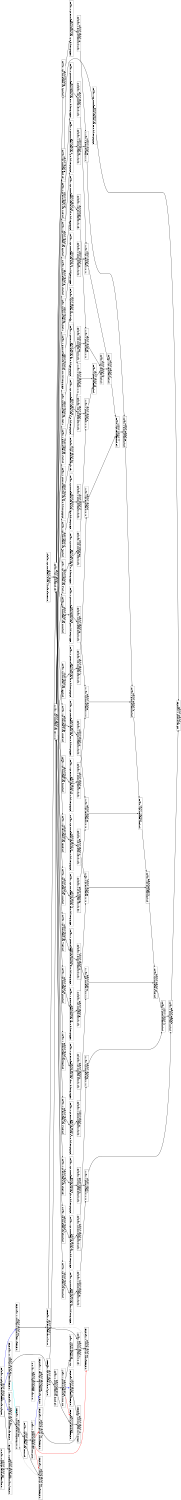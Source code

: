 digraph Region_18 {
	graph [ nslimit = "1000.0",
	orientation = landscape,
		center = true,
	page = "8.5,11",
	compound=true,
	size = "10,7.5" ] ;
"Op_110" [ fontname = "Helvetica" shape = box, label = " LOOPSTART C=0x16383BB=for.cond26.preheader HyIns=LOADB,
110, ASAP=0, ALAP=0"]
"Op_121" [ fontname = "Helvetica" shape = box, label = " STORESTART C=0x16383BB=for.cond26.preheader HyIns=STOREB,
121, ASAP=1, ALAP=19"]
"Op_122" [ fontname = "Helvetica" shape = box, label = " MOVC C=0x0BB=for.cond26.preheader HyIns=MOVC,
122, ASAP=0, ALAP=18"]
"Op_20119" [ fontname = "Helvetica" shape = box, label = " LOOPEXIT C=0x16382BB=for.cond.cleanup28 HyIns=STOREB,
20119, ASAP=5, ALAP=19"]
"Op_20120" [ fontname = "Helvetica" shape = box, label = " MOVC C=0x1BB=for.cond.cleanup28 HyIns=MOVC,
20120, ASAP=0, ALAP=18"]
"Op_0" [ fontname = "Helvetica" shape = box, label = " phi div_47_i.0272 BB=for.body29 HyIns=SELECT,
0, ASAP=2, ALAP=2"]
"Op_1" [ fontname = "Helvetica" shape = box, label = " add div_47_i.1 BB=for.body29 HyIns=ADD,
1, ASAP=6, ALAP=18"]
"Op_2" [ fontname = "Helvetica" shape = box, label = " add add BB=for.body29 HyIns=ADD,
2, ASAP=3, ALAP=3"]
"Op_3" [ fontname = "Helvetica" shape = box, label = " OutLoopLOAD C=0x8474 C=0x8474BB=for.body29 HyIns=LOAD,
3, ASAP=0, ALAP=2"]
"Op_4" [ fontname = "Helvetica" shape = box, label = " add add168  C=0x84BB=for.body29 HyIns=ADD,
4, ASAP=4, ALAP=14"]
"Op_5" [ fontname = "Helvetica" shape = box, label = " getelementptr arrayidx169  C=0x11a C=0x11aBB=for.body29 HyIns=ADD,
5, ASAP=5, ALAP=15"]
"Op_6" [ fontname = "Helvetica" shape = box, label = " load manupa23 BB=for.body29 HyIns=LOADB,
6, ASAP=6, ALAP=16"]
"Op_7" [ fontname = "Helvetica" shape = box, label = " mul mul171 BB=for.body29 HyIns=MUL,
7, ASAP=7, ALAP=17"]
"Op_8" [ fontname = "Helvetica" shape = box, label = " add add172 BB=for.body29 HyIns=ADD,
8, ASAP=18, ALAP=18"]
"Op_9" [ fontname = "Helvetica" shape = box, label = " store  BB=for.body29 HyIns=STOREB,
9, ASAP=19, ALAP=19"]
"Op_10" [ fontname = "Helvetica" shape = box, label = " add add156  C=0x78BB=for.body29 HyIns=ADD,
10, ASAP=4, ALAP=13"]
"Op_11" [ fontname = "Helvetica" shape = box, label = " getelementptr arrayidx157  C=0x11a C=0x11aBB=for.body29 HyIns=ADD,
11, ASAP=5, ALAP=14"]
"Op_12" [ fontname = "Helvetica" shape = box, label = " load manupa21 BB=for.body29 HyIns=LOADB,
12, ASAP=6, ALAP=15"]
"Op_13" [ fontname = "Helvetica" shape = box, label = " mul mul159 BB=for.body29 HyIns=MUL,
13, ASAP=7, ALAP=16"]
"Op_14" [ fontname = "Helvetica" shape = box, label = " add add160 BB=for.body29 HyIns=ADD,
14, ASAP=17, ALAP=17"]
"Op_15" [ fontname = "Helvetica" shape = box, label = " add add144  C=0x6cBB=for.body29 HyIns=ADD,
15, ASAP=4, ALAP=12"]
"Op_16" [ fontname = "Helvetica" shape = box, label = " getelementptr arrayidx145  C=0x11a C=0x11aBB=for.body29 HyIns=ADD,
16, ASAP=5, ALAP=13"]
"Op_17" [ fontname = "Helvetica" shape = box, label = " load manupa19 BB=for.body29 HyIns=LOADB,
17, ASAP=6, ALAP=14"]
"Op_18" [ fontname = "Helvetica" shape = box, label = " mul mul147 BB=for.body29 HyIns=MUL,
18, ASAP=7, ALAP=15"]
"Op_19" [ fontname = "Helvetica" shape = box, label = " add add148 BB=for.body29 HyIns=ADD,
19, ASAP=16, ALAP=16"]
"Op_35" [ fontname = "Helvetica" shape = box, label = " add add96  C=0x3cBB=for.body29 HyIns=ADD,
35, ASAP=4, ALAP=8"]
"Op_20" [ fontname = "Helvetica" shape = box, label = " add add132  C=0x60BB=for.body29 HyIns=ADD,
20, ASAP=4, ALAP=11"]
"Op_21" [ fontname = "Helvetica" shape = box, label = " getelementptr arrayidx133  C=0x11a C=0x11aBB=for.body29 HyIns=ADD,
21, ASAP=5, ALAP=12"]
"Op_22" [ fontname = "Helvetica" shape = box, label = " load manupa17 BB=for.body29 HyIns=LOADB,
22, ASAP=6, ALAP=13"]
"Op_23" [ fontname = "Helvetica" shape = box, label = " mul mul135 BB=for.body29 HyIns=MUL,
23, ASAP=7, ALAP=14"]
"Op_24" [ fontname = "Helvetica" shape = box, label = " add add136 BB=for.body29 HyIns=ADD,
24, ASAP=15, ALAP=15"]
"Op_25" [ fontname = "Helvetica" shape = box, label = " add add120  C=0x54BB=for.body29 HyIns=ADD,
25, ASAP=4, ALAP=10"]
"Op_26" [ fontname = "Helvetica" shape = box, label = " getelementptr arrayidx121  C=0x11a C=0x11aBB=for.body29 HyIns=ADD,
26, ASAP=5, ALAP=11"]
"Op_27" [ fontname = "Helvetica" shape = box, label = " load manupa15 BB=for.body29 HyIns=LOADB,
27, ASAP=6, ALAP=12"]
"Op_28" [ fontname = "Helvetica" shape = box, label = " mul mul123 BB=for.body29 HyIns=MUL,
28, ASAP=7, ALAP=13"]
"Op_29" [ fontname = "Helvetica" shape = box, label = " add add124 BB=for.body29 HyIns=ADD,
29, ASAP=14, ALAP=14"]
"Op_30" [ fontname = "Helvetica" shape = box, label = " add add108  C=0x48BB=for.body29 HyIns=ADD,
30, ASAP=4, ALAP=9"]
"Op_31" [ fontname = "Helvetica" shape = box, label = " getelementptr arrayidx109  C=0x11a C=0x11aBB=for.body29 HyIns=ADD,
31, ASAP=5, ALAP=10"]
"Op_32" [ fontname = "Helvetica" shape = box, label = " load manupa13 BB=for.body29 HyIns=LOADB,
32, ASAP=6, ALAP=11"]
"Op_33" [ fontname = "Helvetica" shape = box, label = " mul mul111 BB=for.body29 HyIns=MUL,
33, ASAP=7, ALAP=12"]
"Op_34" [ fontname = "Helvetica" shape = box, label = " add add112 BB=for.body29 HyIns=ADD,
34, ASAP=13, ALAP=13"]
"Op_60" [ fontname = "Helvetica" shape = box, label = " getelementptr arrayidx37  C=0x11a C=0x11aBB=for.body29 HyIns=ADD,
60, ASAP=4, ALAP=5"]
"Op_61" [ fontname = "Helvetica" shape = box, label = " load manupa1 BB=for.body29 HyIns=LOADB,
61, ASAP=5, ALAP=6"]
"Op_62" [ fontname = "Helvetica" shape = box, label = " mul mul39 BB=for.body29 HyIns=MUL,
62, ASAP=6, ALAP=7"]
"Op_36" [ fontname = "Helvetica" shape = box, label = " getelementptr arrayidx97  C=0x11a C=0x11aBB=for.body29 HyIns=ADD,
36, ASAP=5, ALAP=9"]
"Op_37" [ fontname = "Helvetica" shape = box, label = " load manupa11 BB=for.body29 HyIns=LOADB,
37, ASAP=6, ALAP=10"]
"Op_38" [ fontname = "Helvetica" shape = box, label = " mul mul99 BB=for.body29 HyIns=MUL,
38, ASAP=7, ALAP=11"]
"Op_39" [ fontname = "Helvetica" shape = box, label = " add add100 BB=for.body29 HyIns=ADD,
39, ASAP=12, ALAP=12"]
"Op_40" [ fontname = "Helvetica" shape = box, label = " add add84  C=0x30BB=for.body29 HyIns=ADD,
40, ASAP=4, ALAP=7"]
"Op_41" [ fontname = "Helvetica" shape = box, label = " getelementptr arrayidx85  C=0x11a C=0x11aBB=for.body29 HyIns=ADD,
41, ASAP=5, ALAP=8"]
"Op_42" [ fontname = "Helvetica" shape = box, label = " load manupa9 BB=for.body29 HyIns=LOADB,
42, ASAP=6, ALAP=9"]
"Op_43" [ fontname = "Helvetica" shape = box, label = " mul mul87 BB=for.body29 HyIns=MUL,
43, ASAP=7, ALAP=10"]
"Op_44" [ fontname = "Helvetica" shape = box, label = " add add88 BB=for.body29 HyIns=ADD,
44, ASAP=11, ALAP=11"]
"Op_45" [ fontname = "Helvetica" shape = box, label = " add add72  C=0x24BB=for.body29 HyIns=ADD,
45, ASAP=4, ALAP=6"]
"Op_46" [ fontname = "Helvetica" shape = box, label = " getelementptr arrayidx73  C=0x11a C=0x11aBB=for.body29 HyIns=ADD,
46, ASAP=5, ALAP=7"]
"Op_47" [ fontname = "Helvetica" shape = box, label = " load manupa7 BB=for.body29 HyIns=LOADB,
47, ASAP=6, ALAP=8"]
"Op_48" [ fontname = "Helvetica" shape = box, label = " mul mul75 BB=for.body29 HyIns=MUL,
48, ASAP=7, ALAP=9"]
"Op_49" [ fontname = "Helvetica" shape = box, label = " add add76 BB=for.body29 HyIns=ADD,
49, ASAP=10, ALAP=10"]
"Op_50" [ fontname = "Helvetica" shape = box, label = " add add60  C=0x18BB=for.body29 HyIns=ADD,
50, ASAP=4, ALAP=5"]
"Op_51" [ fontname = "Helvetica" shape = box, label = " getelementptr arrayidx61  C=0x11a C=0x11aBB=for.body29 HyIns=ADD,
51, ASAP=5, ALAP=6"]
"Op_52" [ fontname = "Helvetica" shape = box, label = " load manupa5 BB=for.body29 HyIns=LOADB,
52, ASAP=6, ALAP=7"]
"Op_53" [ fontname = "Helvetica" shape = box, label = " mul mul63 BB=for.body29 HyIns=MUL,
53, ASAP=7, ALAP=8"]
"Op_54" [ fontname = "Helvetica" shape = box, label = " add add64 BB=for.body29 HyIns=ADD,
54, ASAP=9, ALAP=9"]
"Op_55" [ fontname = "Helvetica" shape = box, label = " add add48  C=0xcBB=for.body29 HyIns=ADD,
55, ASAP=4, ALAP=4"]
"Op_56" [ fontname = "Helvetica" shape = box, label = " getelementptr arrayidx49  C=0x11a C=0x11aBB=for.body29 HyIns=ADD,
56, ASAP=5, ALAP=5"]
"Op_57" [ fontname = "Helvetica" shape = box, label = " load manupa3 BB=for.body29 HyIns=LOADB,
57, ASAP=6, ALAP=6"]
"Op_58" [ fontname = "Helvetica" shape = box, label = " mul mul51 BB=for.body29 HyIns=MUL,
58, ASAP=7, ALAP=7"]
"Op_59" [ fontname = "Helvetica" shape = box, label = " add add52 BB=for.body29 HyIns=ADD,
59, ASAP=8, ALAP=8"]
"Op_106" [ fontname = "Helvetica" shape = box, label = " phi j_inner_i_fused.0270 BB=for.body29 HyIns=SELECT,
106, ASAP=2, ALAP=16"]
"Op_107" [ fontname = "Helvetica" shape = box, label = " add inc181  C=0x1BB=for.body29 HyIns=ADD,
107, ASAP=3, ALAP=17"]
"Op_108" [ fontname = "Helvetica" shape = box, label = " icmp exitcond  C=0x8dBB=for.body29 HyIns=CMP,
108, ASAP=4, ALAP=18"]
"Op_111" [ fontname = "Helvetica" shape = box, label = " CMERGE C=0x0BB=for.body29,mutex={112,} HyIns=CMERGE,
111, ASAP=1, ALAP=1"]
"Op_63" [ fontname = "Helvetica" shape = box, label = " add add32 BB=for.body29 HyIns=ADD,
63, ASAP=4, ALAP=17"]
"Op_64" [ fontname = "Helvetica" shape = box, label = " getelementptr arrayidx33  C=0x2000 C=0x2000BB=for.body29 HyIns=ADD,
64, ASAP=5, ALAP=18"]
"Op_65" [ fontname = "Helvetica" shape = box, label = " phi div_47_j.0271 BB=for.body29 HyIns=SELECT,
65, ASAP=2, ALAP=2"]
"Op_66" [ fontname = "Helvetica" shape = box, label = " add add175  C=0x1BB=for.body29 HyIns=ADD,
66, ASAP=3, ALAP=15"]
"Op_67" [ fontname = "Helvetica" shape = box, label = " select div_47_j.1 BB=for.body29 HyIns=SELECT,
67, ASAP=6, ALAP=18"]
"Op_68" [ fontname = "Helvetica" shape = box, label = " icmp cmp176  C=0x2fBB=for.body29 HyIns=CMP,
68, ASAP=4, ALAP=16"]
"Op_69" [ fontname = "Helvetica" shape = box, label = " zext inc  C=0x0BB=for.body29 HyIns=OR,
69, ASAP=5, ALAP=17"]
"Op_70" [ fontname = "Helvetica" shape = box, label = " mul mul30  C=0xcBB=for.body29 HyIns=MUL,
70, ASAP=3, ALAP=3"]
"Op_71" [ fontname = "Helvetica" shape = box, label = " add add165  C=0xbBB=for.body29 HyIns=ADD,
71, ASAP=4, ALAP=14"]
"Op_72" [ fontname = "Helvetica" shape = box, label = " getelementptr arrayidx166  C=0x0 C=0x0BB=for.body29 HyIns=ADD,
72, ASAP=5, ALAP=15"]
"Op_73" [ fontname = "Helvetica" shape = box, label = " load manupa22 BB=for.body29 HyIns=LOADB,
73, ASAP=6, ALAP=16"]
"Op_74" [ fontname = "Helvetica" shape = box, label = " add add153  C=0xaBB=for.body29 HyIns=ADD,
74, ASAP=4, ALAP=13"]
"Op_75" [ fontname = "Helvetica" shape = box, label = " getelementptr arrayidx154  C=0x0 C=0x0BB=for.body29 HyIns=ADD,
75, ASAP=5, ALAP=14"]
"Op_76" [ fontname = "Helvetica" shape = box, label = " load manupa20 BB=for.body29 HyIns=LOADB,
76, ASAP=6, ALAP=15"]
"Op_77" [ fontname = "Helvetica" shape = box, label = " add add141  C=0x9BB=for.body29 HyIns=ADD,
77, ASAP=4, ALAP=12"]
"Op_78" [ fontname = "Helvetica" shape = box, label = " getelementptr arrayidx142  C=0x0 C=0x0BB=for.body29 HyIns=ADD,
78, ASAP=5, ALAP=13"]
"Op_79" [ fontname = "Helvetica" shape = box, label = " load manupa18 BB=for.body29 HyIns=LOADB,
79, ASAP=6, ALAP=14"]
"Op_80" [ fontname = "Helvetica" shape = box, label = " add add129  C=0x8BB=for.body29 HyIns=ADD,
80, ASAP=4, ALAP=11"]
"Op_81" [ fontname = "Helvetica" shape = box, label = " getelementptr arrayidx130  C=0x0 C=0x0BB=for.body29 HyIns=ADD,
81, ASAP=5, ALAP=12"]
"Op_82" [ fontname = "Helvetica" shape = box, label = " load manupa16 BB=for.body29 HyIns=LOADB,
82, ASAP=6, ALAP=13"]
"Op_83" [ fontname = "Helvetica" shape = box, label = " add add117  C=0x7BB=for.body29 HyIns=ADD,
83, ASAP=4, ALAP=10"]
"Op_84" [ fontname = "Helvetica" shape = box, label = " getelementptr arrayidx118  C=0x0 C=0x0BB=for.body29 HyIns=ADD,
84, ASAP=5, ALAP=11"]
"Op_85" [ fontname = "Helvetica" shape = box, label = " load manupa14 BB=for.body29 HyIns=LOADB,
85, ASAP=6, ALAP=12"]
"Op_86" [ fontname = "Helvetica" shape = box, label = " add add105  C=0x6BB=for.body29 HyIns=ADD,
86, ASAP=4, ALAP=9"]
"Op_87" [ fontname = "Helvetica" shape = box, label = " getelementptr arrayidx106  C=0x0 C=0x0BB=for.body29 HyIns=ADD,
87, ASAP=5, ALAP=10"]
"Op_88" [ fontname = "Helvetica" shape = box, label = " load manupa12 BB=for.body29 HyIns=LOADB,
88, ASAP=6, ALAP=11"]
"Op_89" [ fontname = "Helvetica" shape = box, label = " add add93  C=0x5BB=for.body29 HyIns=ADD,
89, ASAP=4, ALAP=8"]
"Op_90" [ fontname = "Helvetica" shape = box, label = " getelementptr arrayidx94  C=0x0 C=0x0BB=for.body29 HyIns=ADD,
90, ASAP=5, ALAP=9"]
"Op_91" [ fontname = "Helvetica" shape = box, label = " load manupa10 BB=for.body29 HyIns=LOADB,
91, ASAP=6, ALAP=10"]
"Op_92" [ fontname = "Helvetica" shape = box, label = " add add81  C=0x4BB=for.body29 HyIns=ADD,
92, ASAP=4, ALAP=7"]
"Op_93" [ fontname = "Helvetica" shape = box, label = " getelementptr arrayidx82  C=0x0 C=0x0BB=for.body29 HyIns=ADD,
93, ASAP=5, ALAP=8"]
"Op_94" [ fontname = "Helvetica" shape = box, label = " load manupa8 BB=for.body29 HyIns=LOADB,
94, ASAP=6, ALAP=9"]
"Op_95" [ fontname = "Helvetica" shape = box, label = " or add69  C=0x3BB=for.body29 HyIns=OR,
95, ASAP=4, ALAP=6"]
"Op_96" [ fontname = "Helvetica" shape = box, label = " getelementptr arrayidx70  C=0x0 C=0x0BB=for.body29 HyIns=ADD,
96, ASAP=5, ALAP=7"]
"Op_97" [ fontname = "Helvetica" shape = box, label = " load manupa6 BB=for.body29 HyIns=LOADB,
97, ASAP=6, ALAP=8"]
"Op_98" [ fontname = "Helvetica" shape = box, label = " or add57  C=0x2BB=for.body29 HyIns=OR,
98, ASAP=4, ALAP=5"]
"Op_99" [ fontname = "Helvetica" shape = box, label = " getelementptr arrayidx58  C=0x0 C=0x0BB=for.body29 HyIns=ADD,
99, ASAP=5, ALAP=6"]
"Op_100" [ fontname = "Helvetica" shape = box, label = " load manupa4 BB=for.body29 HyIns=LOADB,
100, ASAP=6, ALAP=7"]
"Op_101" [ fontname = "Helvetica" shape = box, label = " or add45  C=0x1BB=for.body29 HyIns=OR,
101, ASAP=4, ALAP=4"]
"Op_102" [ fontname = "Helvetica" shape = box, label = " getelementptr arrayidx46  C=0x0 C=0x0BB=for.body29 HyIns=ADD,
102, ASAP=5, ALAP=5"]
"Op_103" [ fontname = "Helvetica" shape = box, label = " load manupa2 BB=for.body29 HyIns=LOADB,
103, ASAP=6, ALAP=6"]
"Op_104" [ fontname = "Helvetica" shape = box, label = " getelementptr arrayidx35  C=0x0 C=0x0BB=for.body29 HyIns=ADD,
104, ASAP=4, ALAP=5"]
"Op_105" [ fontname = "Helvetica" shape = box, label = " load manupa0 BB=for.body29 HyIns=LOADB,
105, ASAP=5, ALAP=6"]
"Op_114" [ fontname = "Helvetica" shape = box, label = " CMERGEBB=for.body29,mutex={113,} HyIns=CMERGE,
114, ASAP=7, ALAP=19"]
"Op_115" [ fontname = "Helvetica" shape = box, label = " CMERGE C=0x0BB=for.body29,mutex={116,} HyIns=CMERGE,
115, ASAP=1, ALAP=15"]
"Op_116" [ fontname = "Helvetica" shape = box, label = " CMERGEBB=for.body29,mutex={115,} HyIns=CMERGE,
116, ASAP=5, ALAP=19"]
"Op_117" [ fontname = "Helvetica" shape = box, label = " CMERGE C=0x0BB=for.body29 HyIns=CMERGE,
117, ASAP=5, ALAP=17"]
"Op_118" [ fontname = "Helvetica" shape = box, label = " CMERGEBB=for.body29 HyIns=CMERGE,
118, ASAP=5, ALAP=17"]
"Op_112" [ fontname = "Helvetica" shape = box, label = " CMERGEBB=for.body29,mutex={111,} HyIns=CMERGE,
112, ASAP=7, ALAP=19"]
"Op_113" [ fontname = "Helvetica" shape = box, label = " CMERGE C=0x0BB=for.body29,mutex={114,} HyIns=CMERGE,
113, ASAP=1, ALAP=1"]
"Op_0" -> "Op_1" [style = bold, color = black];
"Op_0" -> "Op_2" [style = bold, color = black];
"Op_1" -> "Op_112" [style = bold, color = black];
"Op_2" -> "Op_4" [style = bold, color = black];
"Op_2" -> "Op_10" [style = bold, color = black];
"Op_2" -> "Op_15" [style = bold, color = black];
"Op_2" -> "Op_20" [style = bold, color = black];
"Op_2" -> "Op_25" [style = bold, color = black];
"Op_2" -> "Op_30" [style = bold, color = black];
"Op_2" -> "Op_35" [style = bold, color = black];
"Op_2" -> "Op_40" [style = bold, color = black];
"Op_2" -> "Op_45" [style = bold, color = black];
"Op_2" -> "Op_50" [style = bold, color = black];
"Op_2" -> "Op_55" [style = bold, color = black];
"Op_2" -> "Op_60" [style = bold, color = black];
"Op_2" -> "Op_63" [style = bold, color = black];
"Op_3" -> "Op_2" [style = bold, color = black];
"Op_4" -> "Op_5" [style = bold, color = black];
"Op_5" -> "Op_6" [style = bold, color = black];
"Op_6" -> "Op_7" [style = bold, color = black];
"Op_7" -> "Op_8" [style = bold, color = black];
"Op_8" -> "Op_9" [style = bold, color = black];
"Op_10" -> "Op_11" [style = bold, color = black];
"Op_11" -> "Op_12" [style = bold, color = black];
"Op_12" -> "Op_13" [style = bold, color = black];
"Op_13" -> "Op_14" [style = bold, color = black];
"Op_14" -> "Op_8" [style = bold, color = black];
"Op_15" -> "Op_16" [style = bold, color = black];
"Op_16" -> "Op_17" [style = bold, color = black];
"Op_17" -> "Op_18" [style = bold, color = black];
"Op_18" -> "Op_19" [style = bold, color = black];
"Op_19" -> "Op_14" [style = bold, color = black];
"Op_20" -> "Op_21" [style = bold, color = black];
"Op_21" -> "Op_22" [style = bold, color = black];
"Op_22" -> "Op_23" [style = bold, color = black];
"Op_23" -> "Op_24" [style = bold, color = black];
"Op_24" -> "Op_19" [style = bold, color = black];
"Op_25" -> "Op_26" [style = bold, color = black];
"Op_26" -> "Op_27" [style = bold, color = black];
"Op_27" -> "Op_28" [style = bold, color = black];
"Op_28" -> "Op_29" [style = bold, color = black];
"Op_29" -> "Op_24" [style = bold, color = black];
"Op_30" -> "Op_31" [style = bold, color = black];
"Op_31" -> "Op_32" [style = bold, color = black];
"Op_32" -> "Op_33" [style = bold, color = black];
"Op_33" -> "Op_34" [style = bold, color = black];
"Op_34" -> "Op_29" [style = bold, color = black];
"Op_35" -> "Op_36" [style = bold, color = black];
"Op_36" -> "Op_37" [style = bold, color = black];
"Op_37" -> "Op_38" [style = bold, color = black];
"Op_38" -> "Op_39" [style = bold, color = black];
"Op_39" -> "Op_34" [style = bold, color = black];
"Op_40" -> "Op_41" [style = bold, color = black];
"Op_41" -> "Op_42" [style = bold, color = black];
"Op_42" -> "Op_43" [style = bold, color = black];
"Op_43" -> "Op_44" [style = bold, color = black];
"Op_44" -> "Op_39" [style = bold, color = black];
"Op_45" -> "Op_46" [style = bold, color = black];
"Op_46" -> "Op_47" [style = bold, color = black];
"Op_47" -> "Op_48" [style = bold, color = black];
"Op_48" -> "Op_49" [style = bold, color = black];
"Op_49" -> "Op_44" [style = bold, color = black];
"Op_50" -> "Op_51" [style = bold, color = black];
"Op_51" -> "Op_52" [style = bold, color = black];
"Op_52" -> "Op_53" [style = bold, color = black];
"Op_53" -> "Op_54" [style = bold, color = black];
"Op_54" -> "Op_49" [style = bold, color = black];
"Op_55" -> "Op_56" [style = bold, color = black];
"Op_56" -> "Op_57" [style = bold, color = black];
"Op_57" -> "Op_58" [style = bold, color = black];
"Op_58" -> "Op_59" [style = bold, color = black];
"Op_59" -> "Op_54" [style = bold, color = black];
"Op_60" -> "Op_61" [style = bold, color = black];
"Op_61" -> "Op_62" [style = bold, color = black];
"Op_62" -> "Op_59" [style = bold, color = black];
"Op_63" -> "Op_64" [style = bold, color = black];
"Op_64" -> "Op_9" [style = bold, color = black];
"Op_65" -> "Op_66" [style = bold, color = black];
"Op_65" -> "Op_70" [style = bold, color = black];
"Op_66" -> "Op_68" [style = bold, color = black];
"Op_66" -> "Op_118" [style = bold, color = black];
"Op_67" -> "Op_114" [style = bold, color = black];
"Op_68" -> "Op_69" [style = bold, color = black];
"Op_68" -> "Op_117" [style = bold, color = blue];
"Op_68" -> "Op_118" [style = bold, color = red];
"Op_69" -> "Op_1" [style = bold, color = black];
"Op_70" -> "Op_71" [style = bold, color = black];
"Op_70" -> "Op_74" [style = bold, color = black];
"Op_70" -> "Op_77" [style = bold, color = black];
"Op_70" -> "Op_80" [style = bold, color = black];
"Op_70" -> "Op_83" [style = bold, color = black];
"Op_70" -> "Op_86" [style = bold, color = black];
"Op_70" -> "Op_89" [style = bold, color = black];
"Op_70" -> "Op_92" [style = bold, color = black];
"Op_70" -> "Op_95" [style = bold, color = black];
"Op_70" -> "Op_98" [style = bold, color = black];
"Op_70" -> "Op_101" [style = bold, color = black];
"Op_70" -> "Op_104" [style = bold, color = black];
"Op_70" -> "Op_63" [style = bold, color = black];
"Op_71" -> "Op_72" [style = bold, color = black];
"Op_72" -> "Op_73" [style = bold, color = black];
"Op_73" -> "Op_7" [style = bold, color = black];
"Op_74" -> "Op_75" [style = bold, color = black];
"Op_75" -> "Op_76" [style = bold, color = black];
"Op_76" -> "Op_13" [style = bold, color = black];
"Op_77" -> "Op_78" [style = bold, color = black];
"Op_78" -> "Op_79" [style = bold, color = black];
"Op_79" -> "Op_18" [style = bold, color = black];
"Op_80" -> "Op_81" [style = bold, color = black];
"Op_81" -> "Op_82" [style = bold, color = black];
"Op_82" -> "Op_23" [style = bold, color = black];
"Op_83" -> "Op_84" [style = bold, color = black];
"Op_84" -> "Op_85" [style = bold, color = black];
"Op_85" -> "Op_28" [style = bold, color = black];
"Op_86" -> "Op_87" [style = bold, color = black];
"Op_87" -> "Op_88" [style = bold, color = black];
"Op_88" -> "Op_33" [style = bold, color = black];
"Op_89" -> "Op_90" [style = bold, color = black];
"Op_90" -> "Op_91" [style = bold, color = black];
"Op_91" -> "Op_38" [style = bold, color = black];
"Op_92" -> "Op_93" [style = bold, color = black];
"Op_93" -> "Op_94" [style = bold, color = black];
"Op_94" -> "Op_43" [style = bold, color = black];
"Op_95" -> "Op_96" [style = bold, color = black];
"Op_96" -> "Op_97" [style = bold, color = black];
"Op_97" -> "Op_48" [style = bold, color = black];
"Op_98" -> "Op_99" [style = bold, color = black];
"Op_99" -> "Op_100" [style = bold, color = black];
"Op_100" -> "Op_53" [style = bold, color = black];
"Op_101" -> "Op_102" [style = bold, color = black];
"Op_102" -> "Op_103" [style = bold, color = black];
"Op_103" -> "Op_58" [style = bold, color = black];
"Op_104" -> "Op_105" [style = bold, color = black];
"Op_105" -> "Op_62" [style = bold, color = black];
"Op_106" -> "Op_107" [style = bold, color = black];
"Op_107" -> "Op_108" [style = bold, color = black];
"Op_107" -> "Op_116" [style = bold, color = black];
"Op_108" -> "Op_112" [style = bold, color = red];
"Op_108" -> "Op_114" [style = bold, color = red];
"Op_108" -> "Op_116" [style = bold, color = red];
"Op_108" -> "Op_20119" [style = bold, color = blue];
"Op_110" -> "Op_111" [style = bold, color = blue];
"Op_110" -> "Op_113" [style = bold, color = blue];
"Op_110" -> "Op_115" [style = bold, color = blue];
"Op_110" -> "Op_121" [style = bold, color = black];
"Op_111" -> "Op_0" [style = bold, color = black];
"Op_112" -> "Op_0" [style = dashed, color = black];
"Op_113" -> "Op_65" [style = bold, color = black];
"Op_113" -> "Op_106" [style = bold, color = cyan];
"Op_114" -> "Op_65" [style = dashed, color = black];
"Op_115" -> "Op_106" [style = bold, color = black];
"Op_116" -> "Op_106" [style = dashed, color = black];
"Op_117" -> "Op_67" [style = bold, color = black];
"Op_118" -> "Op_67" [style = bold, color = black];
"Op_20120" -> "Op_20119" [style = bold, color = black];
"Op_122" -> "Op_121" [style = bold, color = black];
}
